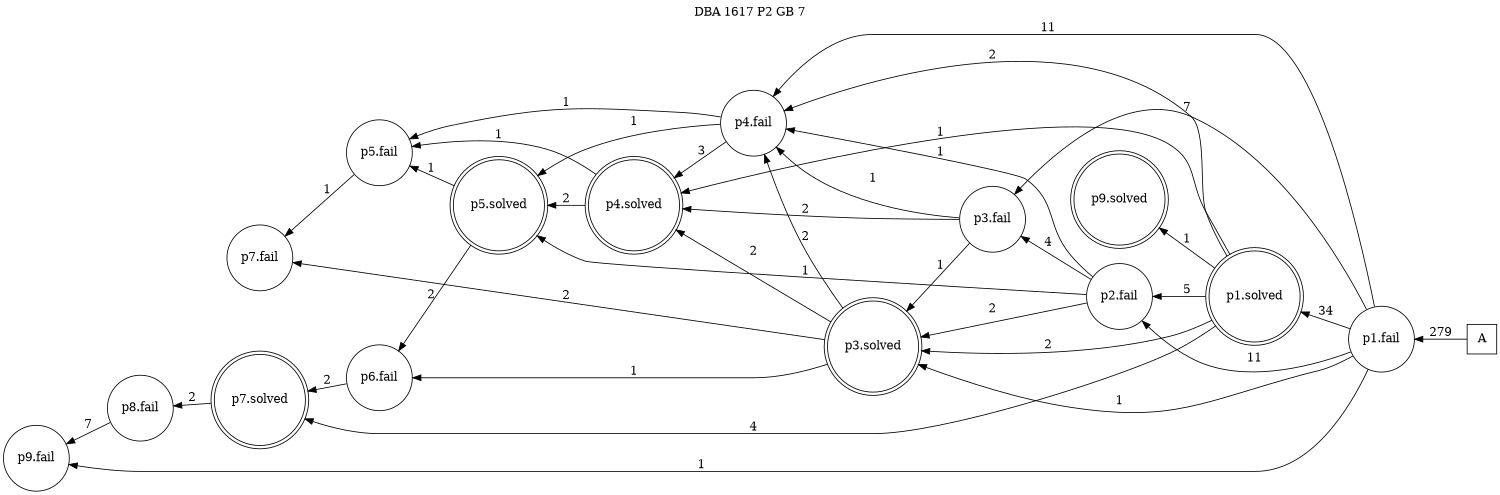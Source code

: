 digraph DBA_1617_P2_GB_7 {
labelloc="tl"
label= " DBA 1617 P2 GB 7 "
rankdir="RL";
graph [ size=" 10 , 10 !"]

"A" [shape="square" label="A"]
"p1.fail" [shape="circle" label="p1.fail"]
"p1.solved" [shape="doublecircle" label="p1.solved"]
"p2.fail" [shape="circle" label="p2.fail"]
"p3.fail" [shape="circle" label="p3.fail"]
"p3.solved" [shape="doublecircle" label="p3.solved"]
"p4.fail" [shape="circle" label="p4.fail"]
"p5.fail" [shape="circle" label="p5.fail"]
"p4.solved" [shape="doublecircle" label="p4.solved"]
"p5.solved" [shape="doublecircle" label="p5.solved"]
"p6.fail" [shape="circle" label="p6.fail"]
"p7.solved" [shape="doublecircle" label="p7.solved"]
"p8.fail" [shape="circle" label="p8.fail"]
"p9.fail" [shape="circle" label="p9.fail"]
"p7.fail" [shape="circle" label="p7.fail"]
"p9.solved" [shape="doublecircle" label="p9.solved"]
"A" -> "p1.fail" [ label=279]
"p1.fail" -> "p1.solved" [ label=34]
"p1.fail" -> "p2.fail" [ label=11]
"p1.fail" -> "p3.fail" [ label=7]
"p1.fail" -> "p3.solved" [ label=1]
"p1.fail" -> "p4.fail" [ label=11]
"p1.fail" -> "p9.fail" [ label=1]
"p1.solved" -> "p2.fail" [ label=5]
"p1.solved" -> "p3.solved" [ label=2]
"p1.solved" -> "p4.fail" [ label=2]
"p1.solved" -> "p4.solved" [ label=1]
"p1.solved" -> "p7.solved" [ label=4]
"p1.solved" -> "p9.solved" [ label=1]
"p2.fail" -> "p3.fail" [ label=4]
"p2.fail" -> "p3.solved" [ label=2]
"p2.fail" -> "p4.fail" [ label=1]
"p2.fail" -> "p5.solved" [ label=1]
"p3.fail" -> "p3.solved" [ label=1]
"p3.fail" -> "p4.fail" [ label=1]
"p3.fail" -> "p4.solved" [ label=2]
"p3.solved" -> "p4.fail" [ label=2]
"p3.solved" -> "p4.solved" [ label=2]
"p3.solved" -> "p6.fail" [ label=1]
"p3.solved" -> "p7.fail" [ label=2]
"p4.fail" -> "p5.fail" [ label=1]
"p4.fail" -> "p4.solved" [ label=3]
"p4.fail" -> "p5.solved" [ label=1]
"p5.fail" -> "p7.fail" [ label=1]
"p4.solved" -> "p5.fail" [ label=1]
"p4.solved" -> "p5.solved" [ label=2]
"p5.solved" -> "p5.fail" [ label=1]
"p5.solved" -> "p6.fail" [ label=2]
"p6.fail" -> "p7.solved" [ label=2]
"p7.solved" -> "p8.fail" [ label=2]
"p8.fail" -> "p9.fail" [ label=7]
}
